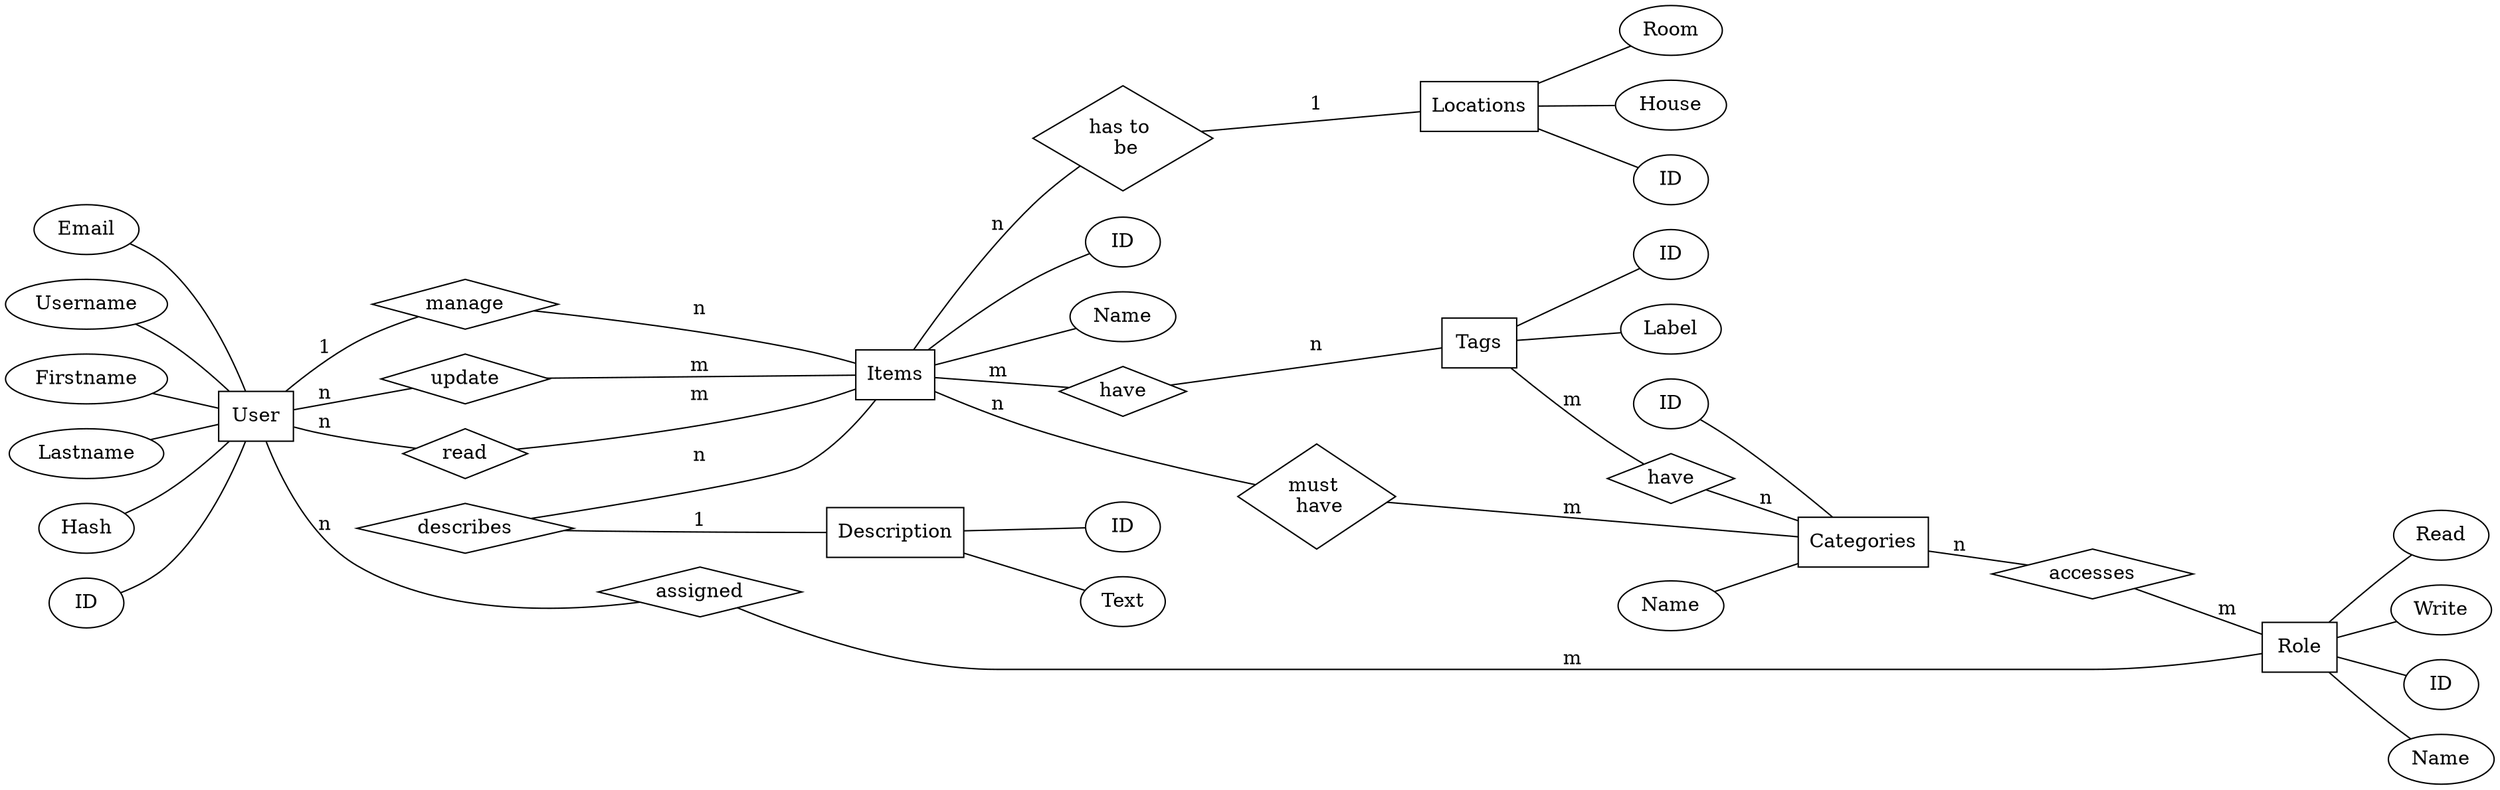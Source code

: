 graph ERM {
 rankdir=LR;

# user -> item
    u_i_1 [label = "update", shape = "diamond"]
    u_i_2 [label = "read", shape = "diamond"]
    u_i_3 [label = "manage", shape = "diamond"]
    
# user -> role
    u_r_1  [label = "assigned", shape = "diamond"]
    
# have
    i_t_1 [label = "have", shape = "diamond"]
    t_c_1 [label = "have", shape = "diamond"]

    i_c_1 [label = "must \n have", shape = "diamond"]
    
    u_l_1 [label = "has to \n be", shape = "diamond"]
 
    co_i_1 [label = "describes", shape = "diamond"]
    
    c_r_1 [label = "accesses", shape = "diamond"]
 
    
# objekte

    User [shape = "box"]
    
    Items [shape = "box"]
    
    Locations [shape = "box"]
    
    Categories [shape = "box"]
    
    Tags [shape = "box"]
    
    Role [shape = "box"]
    
    Description [shape = "box"]


# Attribute
    
    #User
        u_Email [label = "Email"]
        u_userName [label = "Username"]
        u_firstName [label = "Firstname"]
        u_lastName [label = "Lastname"]
        u_hash [label = "Hash"]
        u_id [label = "ID"]
    
    #Items
        i_id [label = "ID"]
        i_name [label = "Name"]
        
    # Tags
        t_id [label = "ID"]
        # t_content [label = "content"] [color = "orange"]
        t_label [label = "Label"]
        
    # Categories
        c_name [label = "Name"]
        c_id [label = "ID"]
        
    #Description
        d_id [label = "ID"]
        d_text [label = "Text"]
        
    # Locations
        lo_id [label = "ID"]
        lo_Room [label = "Room"]
        lo_House [label = "House"]
    
# Relationships

    # u_i
        User -- u_i_1 [label = "n"]
        User -- u_i_2 [label = "n"]
        User -- u_i_3 [label = "1"]
    
        u_i_1 -- Items [label = "m"]
        u_i_2 -- Items [label = "m"]
        u_i_3 -- Items [label = "n"]
    
    # i_t
        Items -- i_t_1 [label = "m"]
        i_t_1 -- Tags [label = "n"]
        
    # i_c
        Items -- i_c_1 [label = "n"]
        i_c_1 -- Categories [label = "m"]
        
    # t_c
        Tags -- t_c_1 [label = "m"]
        t_c_1 -- Categories [label = "n"]
        
    # i_l
        Items -- u_l_1 [label = "n"]
        u_l_1 -- Locations [label = "1"]
        
    # u_r
        User -- u_r_1 [label = "n"]
        u_r_1 -- Role [label = "m"]
    
    # co_i
        co_i_1 -- Items [label = "n"]
        co_i_1 -- Description [label = "1"]
        
        
    # Role-Categories
        Categories -- c_r_1 [label = "n"]
        c_r_1 -- Role [label = "m"]
        
        

# Attribute zuweisen
    
    # User
        u_hash -- User
        u_Email -- User
        u_firstName -- User
        u_lastName -- User
        u_userName -- User
        u_id -- User
    
    # Items
        Items -- i_id
        Items -- i_name
        
    # Tags
        Tags -- t_id
        #Tags -- t_content 
        Tags -- t_label
        
    # Categories
        c_name -- Categories
        c_id -- Categories

    # Description
        Description -- d_id
        Description -- d_text

    # Locations
    
        Locations -- lo_id
        Locations -- lo_House
        Locations -- lo_Room
       # Locations -- Container
    # Role
    
        Role -- Read
        Role -- Write
        Role -- ID
        Role -- Name
        
}
